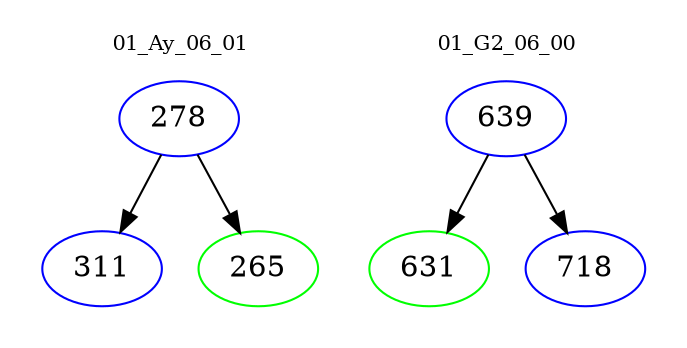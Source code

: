 digraph{
subgraph cluster_0 {
color = white
label = "01_Ay_06_01";
fontsize=10;
T0_278 [label="278", color="blue"]
T0_278 -> T0_311 [color="black"]
T0_311 [label="311", color="blue"]
T0_278 -> T0_265 [color="black"]
T0_265 [label="265", color="green"]
}
subgraph cluster_1 {
color = white
label = "01_G2_06_00";
fontsize=10;
T1_639 [label="639", color="blue"]
T1_639 -> T1_631 [color="black"]
T1_631 [label="631", color="green"]
T1_639 -> T1_718 [color="black"]
T1_718 [label="718", color="blue"]
}
}
